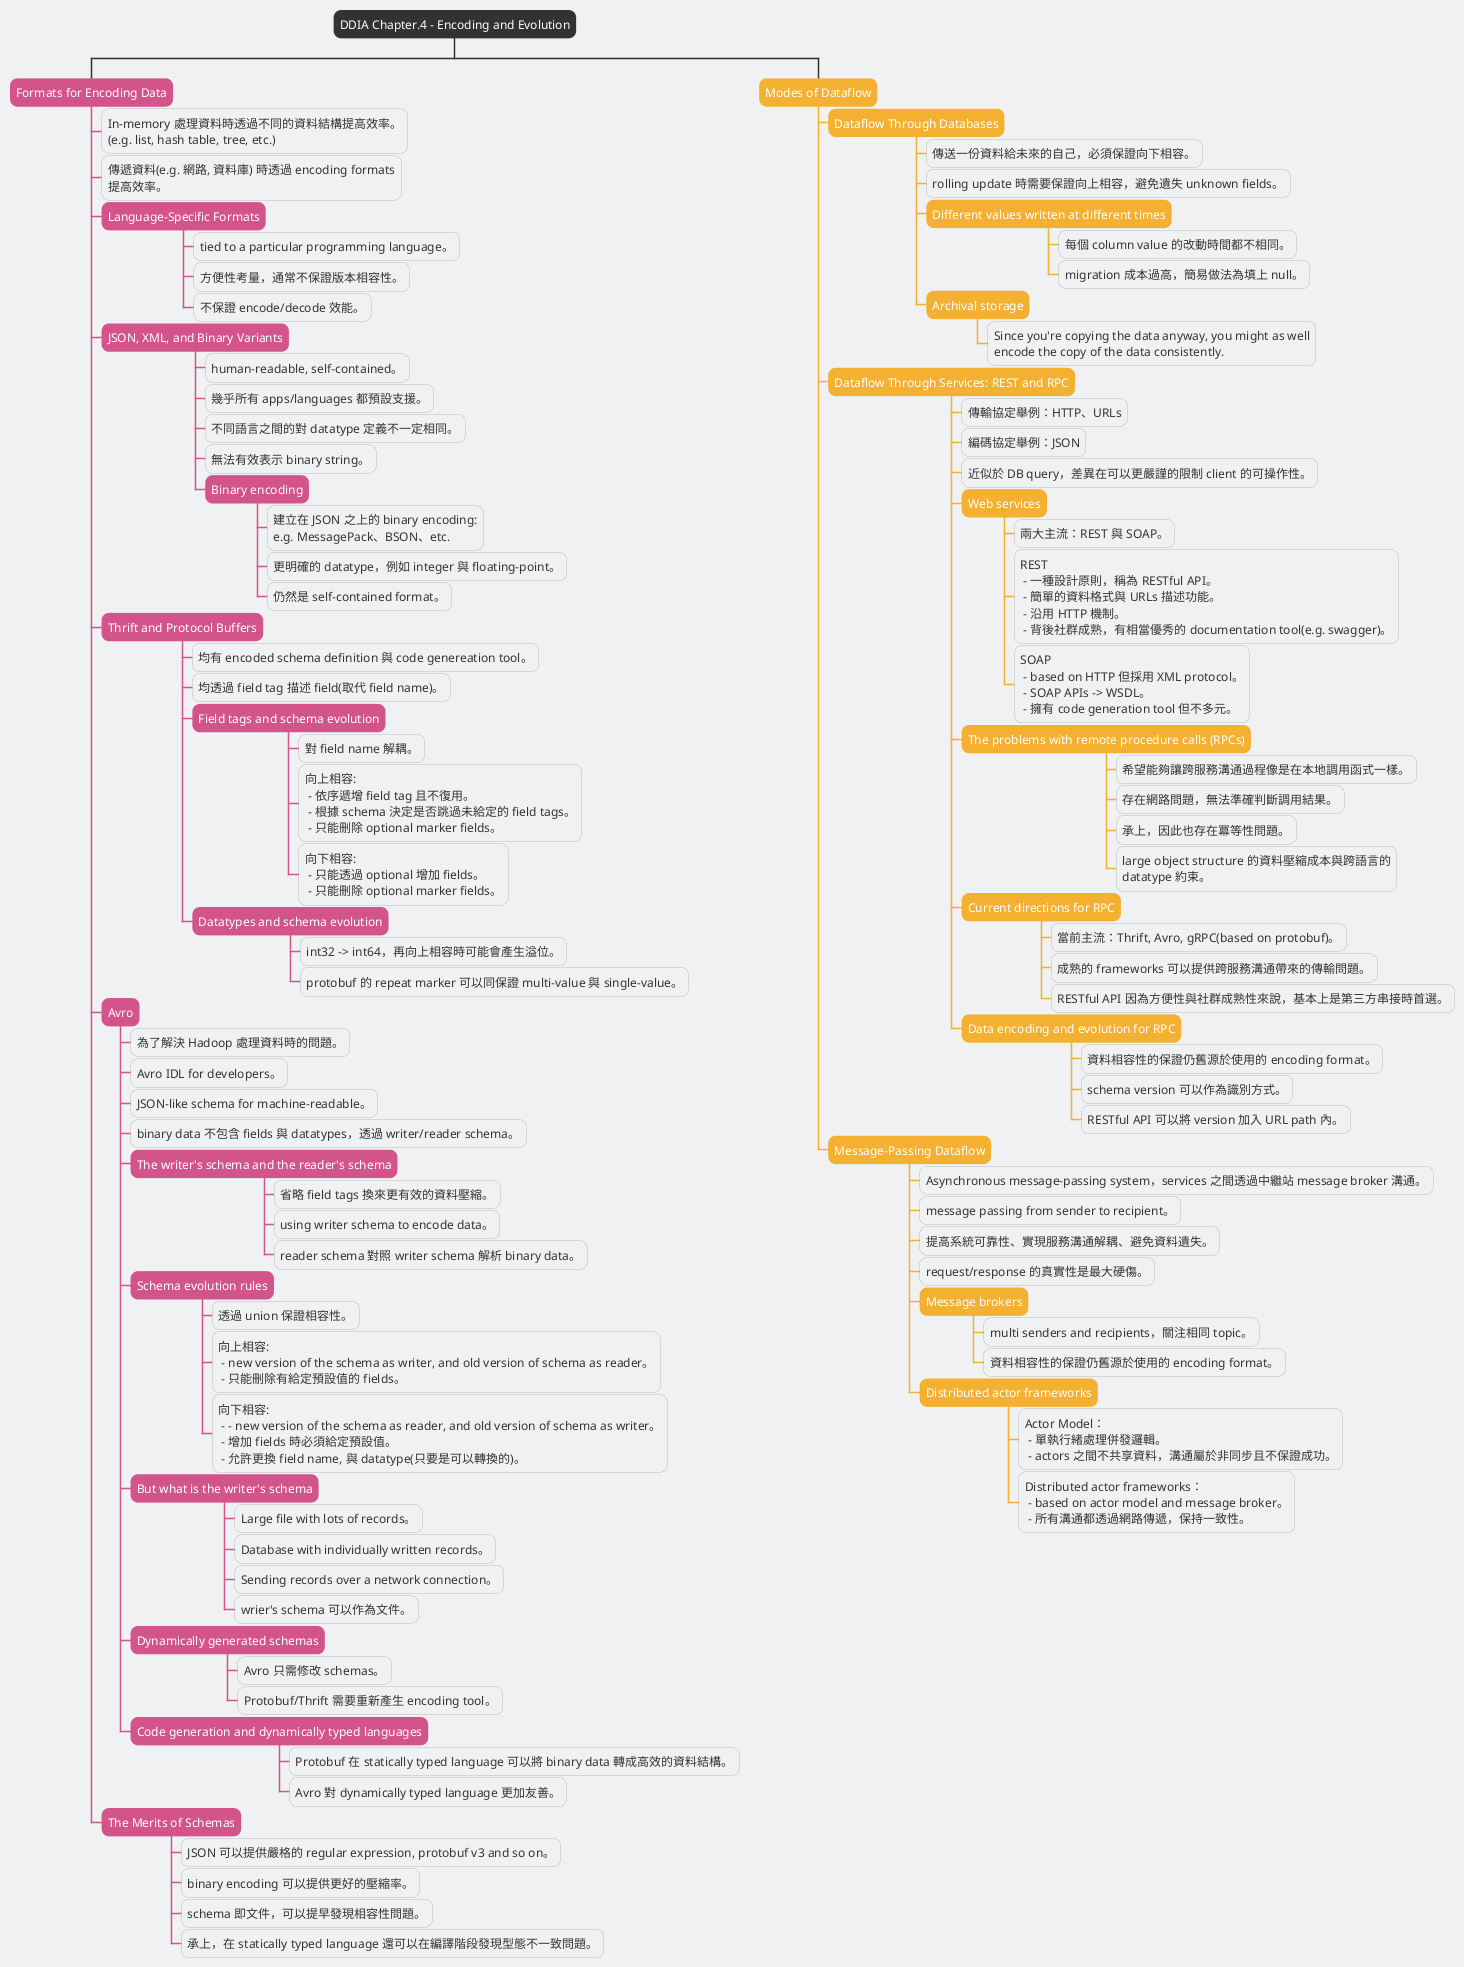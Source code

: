 @startwbs ch4_wbs

skinparam Shadowing false
skinparam BackgroundColor #EFF1F3
skinparam linetype ortho

<style>
arrow {
    LineColor #323232
}
node {
    Padding 6
    Margin 2
    RoundCorner 15
    LineThickness 0.0
    BackgroundColor #EFF1F3
    FontColor #333333
}
.Type_Root {
    BackgroundColor #323232
    FontColor #FFFFFF
    LineColor #323232
}
.Type1_Node {
    BackgroundColor #D3548A
    FontColor #FFFFFF
    LineColor #D3548A
}
.Type1_LeafNode {
    RoundCorner 0
    LineThickness 1.0
    LineColor #D3548A
}
.Type2_Node {
    BackgroundColor #F4B031
    FontColor #FFFFFF
    LineColor #F4B031
}
.Type2_LeafNode {
    RoundCorner 0
    LineThickness 1.0
    LineColor #F4B031
}
.Type3_Node {
    BackgroundColor #BD4231
    FontColor #FFFFFF
    LineColor #BD4231
}
.Type3_LeafNode {
    RoundCorner 0
    LineThickness 1.0
    LineColor #BD4231
}
.Type4_Node {
    BackgroundColor #0F5E8C
    FontColor #FFFFFF
    LineColor #0F5E8C
}
.Type4_LeafNode {
    RoundCorner 0
    LineThickness 1.0
    LineColor #0F5E8C
}
.Type5_Node {
    BackgroundColor #37A7A8
    FontColor #FFFFFF
    LineColor #37A7A8
}
.Type5_LeafNode {
    RoundCorner 0
    LineThickness 1.0
    LineColor #37A7A8
}
</style>

* DDIA Chapter.4 - Encoding and Evolution<<Type_Root>>

** Formats for Encoding Data<<Type1_Node>>
*** In-memory 處理資料時透過不同的資料結構提高效率。\n(e.g. list, hash table, tree, etc.)
*** 傳遞資料(e.g. 網路, 資料庫) 時透過 encoding formats\n提高效率。

*** Language-Specific Formats<<Type1_Node>>
**** tied to a particular programming language。
**** 方便性考量，通常不保證版本相容性。
**** 不保證 encode/decode 效能。

*** JSON, XML, and Binary Variants<<Type1_Node>>
**** human-readable, self-contained。
**** 幾乎所有 apps/languages 都預設支援。
**** 不同語言之間的對 datatype 定義不一定相同。
**** 無法有效表示 binary string。

**** Binary encoding<<Type1_Node>>
***** 建立在 JSON 之上的 binary encoding:\ne.g. MessagePack、BSON、etc.
***** 更明確的 datatype，例如 integer 與 floating-point。
***** 仍然是 self-contained format。

*** Thrift and Protocol Buffers<<Type1_Node>>
**** 均有 encoded schema definition 與 code genereation tool。
**** 均透過 field tag 描述 field(取代 field name)。

**** Field tags and schema evolution<<Type1_Node>>
***** 對 field name 解耦。
***** 向上相容:\n - 依序遞增 field tag 且不復用。\n - 根據 schema 決定是否跳過未給定的 field tags。\n - 只能刪除 optional marker fields。
***** 向下相容:\n - 只能透過 optional 增加 fields。\n - 只能刪除 optional marker fields。

**** Datatypes and schema evolution<<Type1_Node>>
***** int32 -> int64，再向上相容時可能會產生溢位。
***** protobuf 的 repeat marker 可以同保證 multi-value 與 single-value。

*** Avro<<Type1_Node>>
**** 為了解決 Hadoop 處理資料時的問題。
**** Avro IDL for developers。
**** JSON-like schema for machine-readable。
**** binary data 不包含 fields 與 datatypes，透過 writer/reader schema。

**** The writer's schema and the reader's schema<<Type1_Node>>
***** 省略 field tags 換來更有效的資料壓縮。
***** using writer schema to encode data。
***** reader schema 對照 writer schema 解析 binary data。

**** Schema evolution rules<<Type1_Node>>
***** 透過 union 保證相容性。
***** 向上相容:\n - new version of the schema as writer, and old version of schema as reader。\n - 只能刪除有給定預設值的 fields。
***** 向下相容:\n - - new version of the schema as reader, and old version of schema as writer。\n - 增加 fields 時必須給定預設值。\n - 允許更換 field name, 與 datatype(只要是可以轉換的)。

**** But what is the writer's schema<<Type1_Node>>
***** Large file with lots of records。
***** Database with individually written records。
***** Sending records over a network connection。
***** wrier's schema 可以作為文件。

**** Dynamically generated schemas<<Type1_Node>>
***** Avro 只需修改 schemas。
***** Protobuf/Thrift 需要重新產生 encoding tool。

**** Code generation and dynamically typed languages<<Type1_Node>>
***** Protobuf 在 statically typed language 可以將 binary data 轉成高效的資料結構。
***** Avro 對 dynamically typed language 更加友善。

*** The Merits of Schemas<<Type1_Node>>
**** JSON 可以提供嚴格的 regular expression, protobuf v3 and so on。
**** binary encoding 可以提供更好的壓縮率。
**** schema 即文件，可以提早發現相容性問題。
**** 承上，在 statically typed language 還可以在編譯階段發現型態不一致問題。

** Modes of Dataflow<<Type2_Node>>

*** Dataflow Through Databases<<Type2_Node>>
**** 傳送一份資料給未來的自己，必須保證向下相容。
**** rolling update 時需要保證向上相容，避免遺失 unknown fields。

**** Different values written at different times<<Type2_Node>>
***** 每個 column value 的改動時間都不相同。
***** migration 成本過高，簡易做法為填上 null。

**** Archival storage<<Type2_Node>>
***** Since you're copying the data anyway, you might as well\nencode the copy of the data consistently.

*** Dataflow Through Services: REST and RPC<<Type2_Node>>
**** 傳輸協定舉例：HTTP、URLs
**** 編碼協定舉例：JSON
**** 近似於 DB query，差異在可以更嚴謹的限制 client 的可操作性。

**** Web services<<Type2_Node>>
***** 兩大主流：REST 與 SOAP。
***** REST\n - 一種設計原則，稱為 RESTful API。\n - 簡單的資料格式與 URLs 描述功能。\n - 沿用 HTTP 機制。\n - 背後社群成熟，有相當優秀的 documentation tool(e.g. swagger)。
***** SOAP\n - based on HTTP 但採用 XML protocol。\n - SOAP APIs -> WSDL。\n - 擁有 code generation tool 但不多元。

**** The problems with remote procedure calls (RPCs)<<Type2_Node>>
***** 希望能夠讓跨服務溝通過程像是在本地調用函式一樣。
***** 存在網路問題，無法準確判斷調用結果。
***** 承上，因此也存在冪等性問題。
***** large object structure 的資料壓縮成本與跨語言的\ndatatype 約束。

**** Current directions for RPC<<Type2_Node>>
***** 當前主流：Thrift, Avro, gRPC(based on protobuf)。
***** 成熟的 frameworks 可以提供跨服務溝通帶來的傳輸問題。
***** RESTful API 因為方便性與社群成熟性來說，基本上是第三方串接時首選。

**** Data encoding and evolution for RPC<<Type2_Node>>
***** 資料相容性的保證仍舊源於使用的 encoding format。
***** schema version 可以作為識別方式。
***** RESTful API 可以將 version 加入 URL path 內。

*** Message-Passing Dataflow<<Type2_Node>>
**** Asynchronous message-passing system，services 之間透過中繼站 message broker 溝通。
**** message passing from sender to recipient。
**** 提高系統可靠性、實現服務溝通解耦、避免資料遺失。
**** request/response 的真實性是最大硬傷。

**** Message brokers<<Type2_Node>>
***** multi senders and recipients，關注相同 topic。
***** 資料相容性的保證仍舊源於使用的 encoding format。

**** Distributed actor frameworks<<Type2_Node>>
***** Actor Model：\n - 單執行緒處理併發邏輯。\n - actors 之間不共享資料，溝通屬於非同步且不保證成功。
***** Distributed actor frameworks：\n - based on actor model and message broker。\n - 所有溝通都透過網路傳遞，保持一致性。

@endwbs